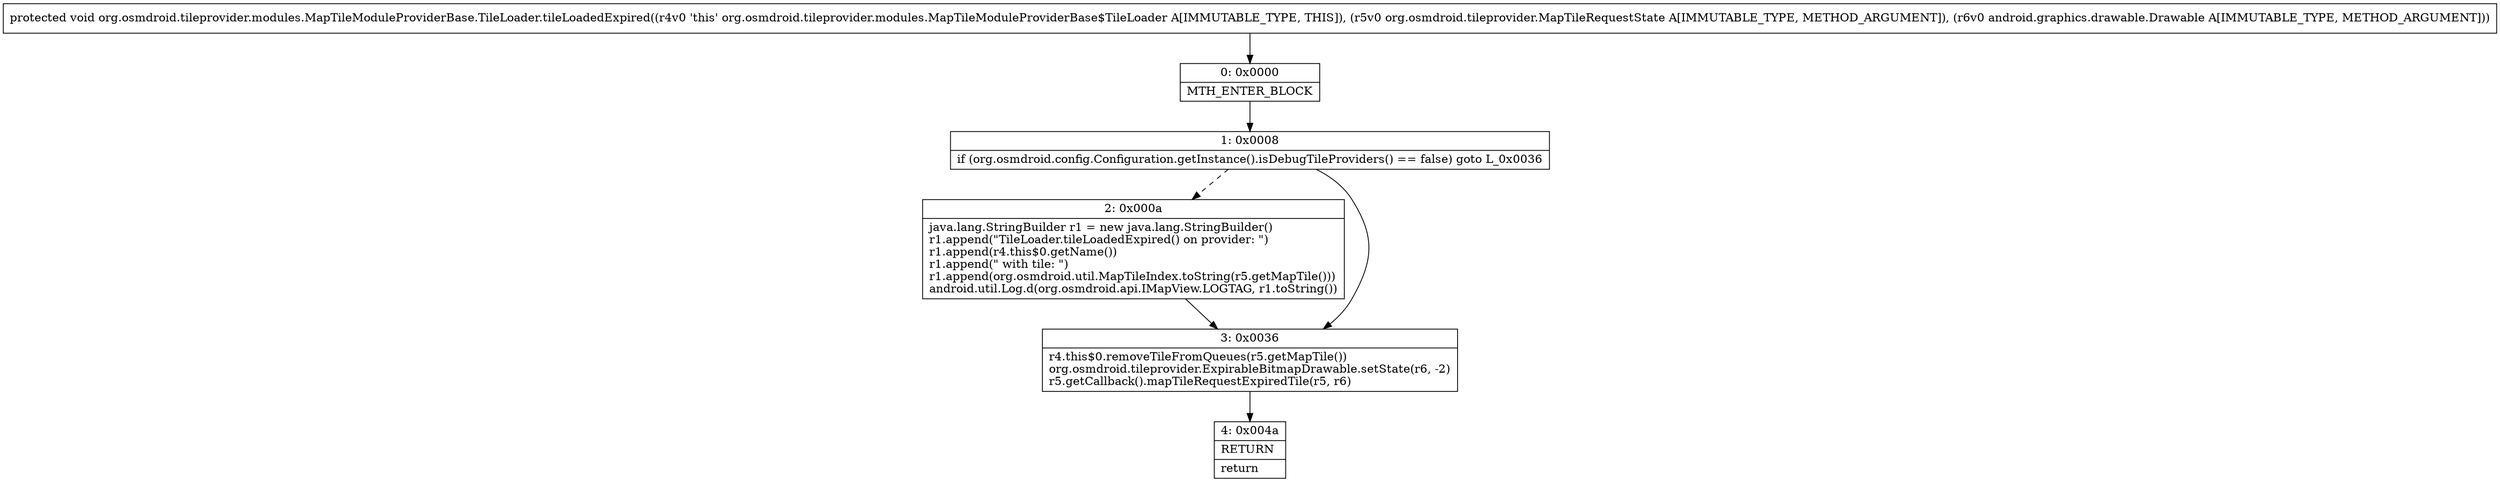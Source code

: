 digraph "CFG fororg.osmdroid.tileprovider.modules.MapTileModuleProviderBase.TileLoader.tileLoadedExpired(Lorg\/osmdroid\/tileprovider\/MapTileRequestState;Landroid\/graphics\/drawable\/Drawable;)V" {
Node_0 [shape=record,label="{0\:\ 0x0000|MTH_ENTER_BLOCK\l}"];
Node_1 [shape=record,label="{1\:\ 0x0008|if (org.osmdroid.config.Configuration.getInstance().isDebugTileProviders() == false) goto L_0x0036\l}"];
Node_2 [shape=record,label="{2\:\ 0x000a|java.lang.StringBuilder r1 = new java.lang.StringBuilder()\lr1.append(\"TileLoader.tileLoadedExpired() on provider: \")\lr1.append(r4.this$0.getName())\lr1.append(\" with tile: \")\lr1.append(org.osmdroid.util.MapTileIndex.toString(r5.getMapTile()))\landroid.util.Log.d(org.osmdroid.api.IMapView.LOGTAG, r1.toString())\l}"];
Node_3 [shape=record,label="{3\:\ 0x0036|r4.this$0.removeTileFromQueues(r5.getMapTile())\lorg.osmdroid.tileprovider.ExpirableBitmapDrawable.setState(r6, \-2)\lr5.getCallback().mapTileRequestExpiredTile(r5, r6)\l}"];
Node_4 [shape=record,label="{4\:\ 0x004a|RETURN\l|return\l}"];
MethodNode[shape=record,label="{protected void org.osmdroid.tileprovider.modules.MapTileModuleProviderBase.TileLoader.tileLoadedExpired((r4v0 'this' org.osmdroid.tileprovider.modules.MapTileModuleProviderBase$TileLoader A[IMMUTABLE_TYPE, THIS]), (r5v0 org.osmdroid.tileprovider.MapTileRequestState A[IMMUTABLE_TYPE, METHOD_ARGUMENT]), (r6v0 android.graphics.drawable.Drawable A[IMMUTABLE_TYPE, METHOD_ARGUMENT])) }"];
MethodNode -> Node_0;
Node_0 -> Node_1;
Node_1 -> Node_2[style=dashed];
Node_1 -> Node_3;
Node_2 -> Node_3;
Node_3 -> Node_4;
}

